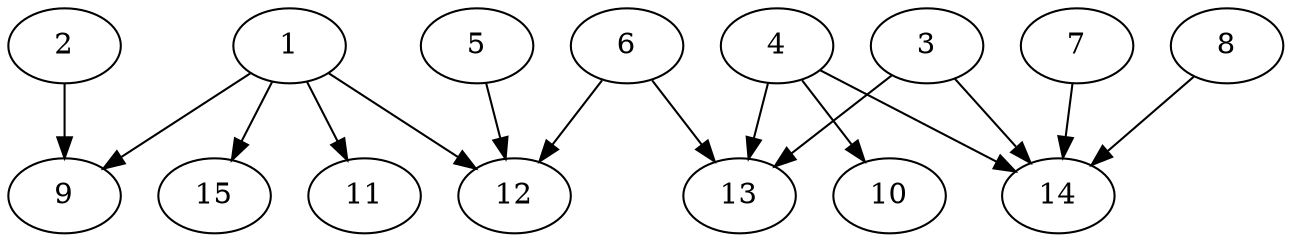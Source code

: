 // DAG automatically generated by daggen at Thu Oct  3 13:59:26 2019
// ./daggen --dot -n 15 --ccr 0.5 --fat 0.9 --regular 0.7 --density 0.6 --mindata 5242880 --maxdata 52428800 
digraph G {
  1 [size="35796992", alpha="0.16", expect_size="17898496"] 
  1 -> 9 [size ="17898496"]
  1 -> 11 [size ="17898496"]
  1 -> 12 [size ="17898496"]
  1 -> 15 [size ="17898496"]
  2 [size="58419200", alpha="0.15", expect_size="29209600"] 
  2 -> 9 [size ="29209600"]
  3 [size="33261568", alpha="0.18", expect_size="16630784"] 
  3 -> 13 [size ="16630784"]
  3 -> 14 [size ="16630784"]
  4 [size="103266304", alpha="0.11", expect_size="51633152"] 
  4 -> 10 [size ="51633152"]
  4 -> 13 [size ="51633152"]
  4 -> 14 [size ="51633152"]
  5 [size="74047488", alpha="0.01", expect_size="37023744"] 
  5 -> 12 [size ="37023744"]
  6 [size="72466432", alpha="0.16", expect_size="36233216"] 
  6 -> 12 [size ="36233216"]
  6 -> 13 [size ="36233216"]
  7 [size="74903552", alpha="0.14", expect_size="37451776"] 
  7 -> 14 [size ="37451776"]
  8 [size="19116032", alpha="0.14", expect_size="9558016"] 
  8 -> 14 [size ="9558016"]
  9 [size="103282688", alpha="0.19", expect_size="51641344"] 
  10 [size="97517568", alpha="0.03", expect_size="48758784"] 
  11 [size="21852160", alpha="0.19", expect_size="10926080"] 
  12 [size="95117312", alpha="0.03", expect_size="47558656"] 
  13 [size="72521728", alpha="0.08", expect_size="36260864"] 
  14 [size="63539200", alpha="0.14", expect_size="31769600"] 
  15 [size="22874112", alpha="0.11", expect_size="11437056"] 
}
